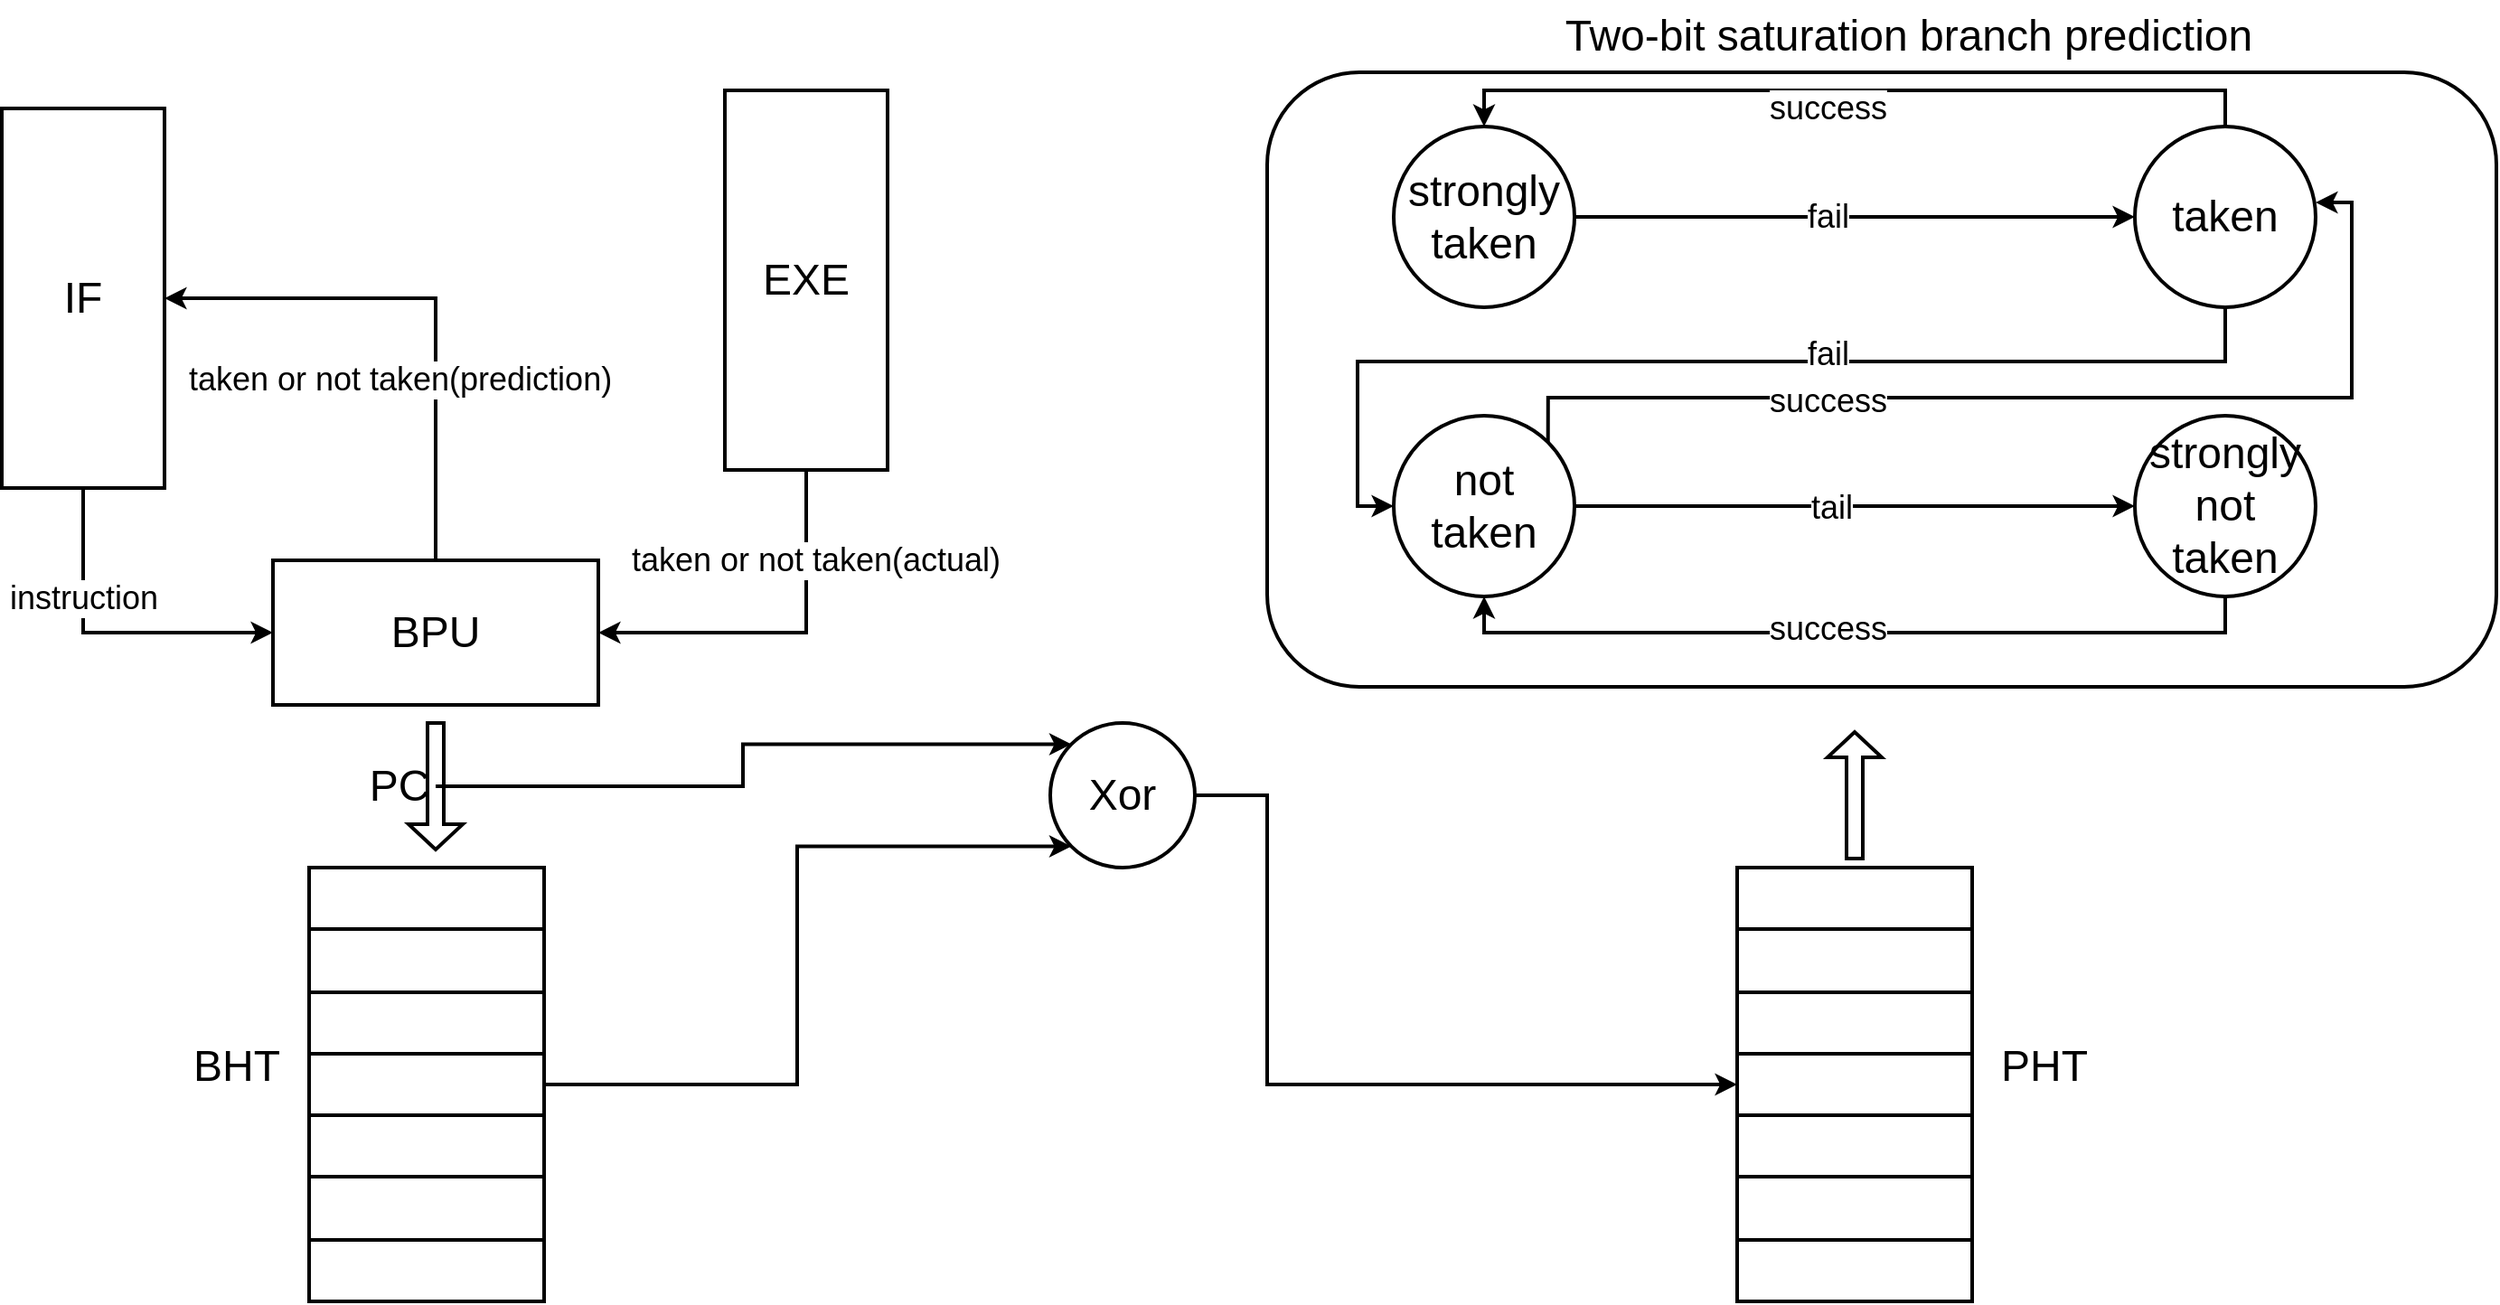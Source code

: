 <mxfile version="14.7.4" type="github">
  <diagram id="F5-WQgn5BVGKgtazZR-A" name="Page-1">
    <mxGraphModel dx="2062" dy="1160" grid="1" gridSize="10" guides="1" tooltips="1" connect="1" arrows="1" fold="1" page="1" pageScale="1" pageWidth="3300" pageHeight="4681" math="0" shadow="0">
      <root>
        <mxCell id="0" />
        <mxCell id="1" parent="0" />
        <mxCell id="I8pQOPDDGLEfTryZQ-16-34" style="edgeStyle=orthogonalEdgeStyle;rounded=0;orthogonalLoop=1;jettySize=auto;html=1;exitX=0.5;exitY=1;exitDx=0;exitDy=0;entryX=0;entryY=0.5;entryDx=0;entryDy=0;strokeWidth=2;" edge="1" parent="1" source="I8pQOPDDGLEfTryZQ-16-1" target="I8pQOPDDGLEfTryZQ-16-3">
          <mxGeometry relative="1" as="geometry" />
        </mxCell>
        <mxCell id="I8pQOPDDGLEfTryZQ-16-39" value="&lt;font style=&quot;font-size: 18px&quot;&gt;instruction&lt;/font&gt;" style="edgeLabel;html=1;align=center;verticalAlign=middle;resizable=0;points=[];" vertex="1" connectable="0" parent="I8pQOPDDGLEfTryZQ-16-34">
          <mxGeometry x="-0.185" relative="1" as="geometry">
            <mxPoint y="-15" as="offset" />
          </mxGeometry>
        </mxCell>
        <mxCell id="I8pQOPDDGLEfTryZQ-16-1" value="&lt;font style=&quot;font-size: 24px&quot;&gt;IF&lt;/font&gt;" style="rounded=0;whiteSpace=wrap;html=1;strokeWidth=2;" vertex="1" parent="1">
          <mxGeometry x="390" y="390" width="90" height="210" as="geometry" />
        </mxCell>
        <mxCell id="I8pQOPDDGLEfTryZQ-16-36" style="edgeStyle=orthogonalEdgeStyle;rounded=0;orthogonalLoop=1;jettySize=auto;html=1;exitX=0.5;exitY=1;exitDx=0;exitDy=0;entryX=1;entryY=0.5;entryDx=0;entryDy=0;strokeWidth=2;" edge="1" parent="1" source="I8pQOPDDGLEfTryZQ-16-2" target="I8pQOPDDGLEfTryZQ-16-3">
          <mxGeometry relative="1" as="geometry" />
        </mxCell>
        <mxCell id="I8pQOPDDGLEfTryZQ-16-41" value="&lt;font style=&quot;font-size: 18px&quot;&gt;taken or not taken(actual)&lt;/font&gt;" style="edgeLabel;html=1;align=center;verticalAlign=middle;resizable=0;points=[];" vertex="1" connectable="0" parent="I8pQOPDDGLEfTryZQ-16-36">
          <mxGeometry x="-0.444" y="-4" relative="1" as="geometry">
            <mxPoint x="9" y="-7" as="offset" />
          </mxGeometry>
        </mxCell>
        <mxCell id="I8pQOPDDGLEfTryZQ-16-2" value="&lt;font style=&quot;font-size: 24px&quot;&gt;EXE&lt;/font&gt;" style="rounded=0;whiteSpace=wrap;html=1;strokeWidth=2;" vertex="1" parent="1">
          <mxGeometry x="790" y="380" width="90" height="210" as="geometry" />
        </mxCell>
        <mxCell id="I8pQOPDDGLEfTryZQ-16-35" style="edgeStyle=orthogonalEdgeStyle;rounded=0;orthogonalLoop=1;jettySize=auto;html=1;exitX=0.5;exitY=0;exitDx=0;exitDy=0;entryX=1;entryY=0.5;entryDx=0;entryDy=0;strokeWidth=2;" edge="1" parent="1" source="I8pQOPDDGLEfTryZQ-16-3" target="I8pQOPDDGLEfTryZQ-16-1">
          <mxGeometry relative="1" as="geometry" />
        </mxCell>
        <mxCell id="I8pQOPDDGLEfTryZQ-16-40" value="&lt;font style=&quot;font-size: 18px&quot;&gt;taken or not taken(prediction)&lt;/font&gt;" style="edgeLabel;html=1;align=center;verticalAlign=middle;resizable=0;points=[];" vertex="1" connectable="0" parent="I8pQOPDDGLEfTryZQ-16-35">
          <mxGeometry x="-0.233" y="-2" relative="1" as="geometry">
            <mxPoint x="-22" y="13" as="offset" />
          </mxGeometry>
        </mxCell>
        <mxCell id="I8pQOPDDGLEfTryZQ-16-3" value="&lt;font style=&quot;font-size: 24px&quot;&gt;BPU&lt;/font&gt;" style="rounded=0;whiteSpace=wrap;html=1;strokeWidth=2;" vertex="1" parent="1">
          <mxGeometry x="540" y="640" width="180" height="80" as="geometry" />
        </mxCell>
        <mxCell id="I8pQOPDDGLEfTryZQ-16-86" style="edgeStyle=orthogonalEdgeStyle;rounded=0;orthogonalLoop=1;jettySize=auto;html=1;entryX=0;entryY=1;entryDx=0;entryDy=0;strokeWidth=2;" edge="1" parent="1" source="I8pQOPDDGLEfTryZQ-16-17" target="I8pQOPDDGLEfTryZQ-16-32">
          <mxGeometry relative="1" as="geometry" />
        </mxCell>
        <mxCell id="I8pQOPDDGLEfTryZQ-16-17" value="" style="shape=table;html=1;whiteSpace=wrap;startSize=0;container=1;collapsible=0;childLayout=tableLayout;strokeWidth=2;" vertex="1" parent="1">
          <mxGeometry x="560" y="810" width="130" height="240" as="geometry" />
        </mxCell>
        <mxCell id="I8pQOPDDGLEfTryZQ-16-18" value="" style="shape=partialRectangle;html=1;whiteSpace=wrap;collapsible=0;dropTarget=0;pointerEvents=0;fillColor=none;top=0;left=0;bottom=0;right=0;points=[[0,0.5],[1,0.5]];portConstraint=eastwest;" vertex="1" parent="I8pQOPDDGLEfTryZQ-16-17">
          <mxGeometry width="130" height="34" as="geometry" />
        </mxCell>
        <mxCell id="I8pQOPDDGLEfTryZQ-16-19" value="" style="shape=partialRectangle;html=1;whiteSpace=wrap;connectable=0;overflow=hidden;fillColor=none;top=0;left=0;bottom=0;right=0;" vertex="1" parent="I8pQOPDDGLEfTryZQ-16-18">
          <mxGeometry width="130" height="34" as="geometry" />
        </mxCell>
        <mxCell id="I8pQOPDDGLEfTryZQ-16-20" value="" style="shape=partialRectangle;html=1;whiteSpace=wrap;collapsible=0;dropTarget=0;pointerEvents=0;fillColor=none;top=0;left=0;bottom=0;right=0;points=[[0,0.5],[1,0.5]];portConstraint=eastwest;" vertex="1" parent="I8pQOPDDGLEfTryZQ-16-17">
          <mxGeometry y="34" width="130" height="35" as="geometry" />
        </mxCell>
        <mxCell id="I8pQOPDDGLEfTryZQ-16-21" value="" style="shape=partialRectangle;html=1;whiteSpace=wrap;connectable=0;overflow=hidden;fillColor=none;top=0;left=0;bottom=0;right=0;" vertex="1" parent="I8pQOPDDGLEfTryZQ-16-20">
          <mxGeometry width="130" height="35" as="geometry" />
        </mxCell>
        <mxCell id="I8pQOPDDGLEfTryZQ-16-30" style="shape=partialRectangle;html=1;whiteSpace=wrap;collapsible=0;dropTarget=0;pointerEvents=0;fillColor=none;top=0;left=0;bottom=0;right=0;points=[[0,0.5],[1,0.5]];portConstraint=eastwest;" vertex="1" parent="I8pQOPDDGLEfTryZQ-16-17">
          <mxGeometry y="69" width="130" height="34" as="geometry" />
        </mxCell>
        <mxCell id="I8pQOPDDGLEfTryZQ-16-31" style="shape=partialRectangle;html=1;whiteSpace=wrap;connectable=0;overflow=hidden;fillColor=none;top=0;left=0;bottom=0;right=0;" vertex="1" parent="I8pQOPDDGLEfTryZQ-16-30">
          <mxGeometry width="130" height="34" as="geometry" />
        </mxCell>
        <mxCell id="I8pQOPDDGLEfTryZQ-16-22" value="" style="shape=partialRectangle;html=1;whiteSpace=wrap;collapsible=0;dropTarget=0;pointerEvents=0;fillColor=none;top=0;left=0;bottom=0;right=0;points=[[0,0.5],[1,0.5]];portConstraint=eastwest;" vertex="1" parent="I8pQOPDDGLEfTryZQ-16-17">
          <mxGeometry y="103" width="130" height="34" as="geometry" />
        </mxCell>
        <mxCell id="I8pQOPDDGLEfTryZQ-16-23" value="" style="shape=partialRectangle;html=1;whiteSpace=wrap;connectable=0;overflow=hidden;fillColor=none;top=0;left=0;bottom=0;right=0;" vertex="1" parent="I8pQOPDDGLEfTryZQ-16-22">
          <mxGeometry width="130" height="34" as="geometry" />
        </mxCell>
        <mxCell id="I8pQOPDDGLEfTryZQ-16-24" value="" style="shape=partialRectangle;html=1;whiteSpace=wrap;collapsible=0;dropTarget=0;pointerEvents=0;fillColor=none;top=0;left=0;bottom=0;right=0;points=[[0,0.5],[1,0.5]];portConstraint=eastwest;" vertex="1" parent="I8pQOPDDGLEfTryZQ-16-17">
          <mxGeometry y="137" width="130" height="34" as="geometry" />
        </mxCell>
        <mxCell id="I8pQOPDDGLEfTryZQ-16-25" value="" style="shape=partialRectangle;html=1;whiteSpace=wrap;connectable=0;overflow=hidden;fillColor=none;top=0;left=0;bottom=0;right=0;" vertex="1" parent="I8pQOPDDGLEfTryZQ-16-24">
          <mxGeometry width="130" height="34" as="geometry" />
        </mxCell>
        <mxCell id="I8pQOPDDGLEfTryZQ-16-26" value="" style="shape=partialRectangle;html=1;whiteSpace=wrap;collapsible=0;dropTarget=0;pointerEvents=0;fillColor=none;top=0;left=0;bottom=0;right=0;points=[[0,0.5],[1,0.5]];portConstraint=eastwest;" vertex="1" parent="I8pQOPDDGLEfTryZQ-16-17">
          <mxGeometry y="171" width="130" height="35" as="geometry" />
        </mxCell>
        <mxCell id="I8pQOPDDGLEfTryZQ-16-27" value="" style="shape=partialRectangle;html=1;whiteSpace=wrap;connectable=0;overflow=hidden;fillColor=none;top=0;left=0;bottom=0;right=0;" vertex="1" parent="I8pQOPDDGLEfTryZQ-16-26">
          <mxGeometry width="130" height="35" as="geometry" />
        </mxCell>
        <mxCell id="I8pQOPDDGLEfTryZQ-16-28" value="" style="shape=partialRectangle;html=1;whiteSpace=wrap;collapsible=0;dropTarget=0;pointerEvents=0;fillColor=none;top=0;left=0;bottom=0;right=0;points=[[0,0.5],[1,0.5]];portConstraint=eastwest;" vertex="1" parent="I8pQOPDDGLEfTryZQ-16-17">
          <mxGeometry y="206" width="130" height="34" as="geometry" />
        </mxCell>
        <mxCell id="I8pQOPDDGLEfTryZQ-16-29" value="" style="shape=partialRectangle;html=1;whiteSpace=wrap;connectable=0;overflow=hidden;fillColor=none;top=0;left=0;bottom=0;right=0;" vertex="1" parent="I8pQOPDDGLEfTryZQ-16-28">
          <mxGeometry width="130" height="34" as="geometry" />
        </mxCell>
        <mxCell id="I8pQOPDDGLEfTryZQ-16-87" style="edgeStyle=orthogonalEdgeStyle;rounded=0;orthogonalLoop=1;jettySize=auto;html=1;entryX=0;entryY=0.5;entryDx=0;entryDy=0;strokeWidth=2;" edge="1" parent="1" source="I8pQOPDDGLEfTryZQ-16-32" target="I8pQOPDDGLEfTryZQ-16-52">
          <mxGeometry relative="1" as="geometry">
            <Array as="points">
              <mxPoint x="1090" y="770" />
              <mxPoint x="1090" y="930" />
            </Array>
          </mxGeometry>
        </mxCell>
        <mxCell id="I8pQOPDDGLEfTryZQ-16-32" value="&lt;font style=&quot;font-size: 24px&quot;&gt;Xor&lt;/font&gt;" style="ellipse;whiteSpace=wrap;html=1;aspect=fixed;strokeWidth=2;" vertex="1" parent="1">
          <mxGeometry x="970" y="730" width="80" height="80" as="geometry" />
        </mxCell>
        <mxCell id="I8pQOPDDGLEfTryZQ-16-33" value="&lt;font style=&quot;font-size: 24px&quot;&gt;BHT&lt;/font&gt;" style="text;html=1;strokeColor=none;fillColor=none;align=center;verticalAlign=middle;whiteSpace=wrap;rounded=0;" vertex="1" parent="1">
          <mxGeometry x="500" y="910" width="40" height="20" as="geometry" />
        </mxCell>
        <mxCell id="I8pQOPDDGLEfTryZQ-16-43" value="" style="shape=singleArrow;direction=south;whiteSpace=wrap;html=1;strokeWidth=2;" vertex="1" parent="1">
          <mxGeometry x="615" y="730" width="30" height="70" as="geometry" />
        </mxCell>
        <mxCell id="I8pQOPDDGLEfTryZQ-16-85" style="edgeStyle=orthogonalEdgeStyle;rounded=0;orthogonalLoop=1;jettySize=auto;html=1;entryX=0;entryY=0;entryDx=0;entryDy=0;strokeWidth=2;" edge="1" parent="1" source="I8pQOPDDGLEfTryZQ-16-44" target="I8pQOPDDGLEfTryZQ-16-32">
          <mxGeometry relative="1" as="geometry" />
        </mxCell>
        <mxCell id="I8pQOPDDGLEfTryZQ-16-44" value="&lt;font style=&quot;font-size: 24px&quot;&gt;PC&lt;/font&gt;" style="text;html=1;strokeColor=none;fillColor=none;align=center;verticalAlign=middle;whiteSpace=wrap;rounded=0;" vertex="1" parent="1">
          <mxGeometry x="590" y="755" width="40" height="20" as="geometry" />
        </mxCell>
        <mxCell id="I8pQOPDDGLEfTryZQ-16-45" value="" style="shape=table;html=1;whiteSpace=wrap;startSize=0;container=1;collapsible=0;childLayout=tableLayout;strokeWidth=2;" vertex="1" parent="1">
          <mxGeometry x="1350" y="810" width="130" height="240" as="geometry" />
        </mxCell>
        <mxCell id="I8pQOPDDGLEfTryZQ-16-46" value="" style="shape=partialRectangle;html=1;whiteSpace=wrap;collapsible=0;dropTarget=0;pointerEvents=0;fillColor=none;top=0;left=0;bottom=0;right=0;points=[[0,0.5],[1,0.5]];portConstraint=eastwest;" vertex="1" parent="I8pQOPDDGLEfTryZQ-16-45">
          <mxGeometry width="130" height="34" as="geometry" />
        </mxCell>
        <mxCell id="I8pQOPDDGLEfTryZQ-16-47" value="" style="shape=partialRectangle;html=1;whiteSpace=wrap;connectable=0;overflow=hidden;fillColor=none;top=0;left=0;bottom=0;right=0;" vertex="1" parent="I8pQOPDDGLEfTryZQ-16-46">
          <mxGeometry width="130" height="34" as="geometry" />
        </mxCell>
        <mxCell id="I8pQOPDDGLEfTryZQ-16-48" value="" style="shape=partialRectangle;html=1;whiteSpace=wrap;collapsible=0;dropTarget=0;pointerEvents=0;fillColor=none;top=0;left=0;bottom=0;right=0;points=[[0,0.5],[1,0.5]];portConstraint=eastwest;" vertex="1" parent="I8pQOPDDGLEfTryZQ-16-45">
          <mxGeometry y="34" width="130" height="35" as="geometry" />
        </mxCell>
        <mxCell id="I8pQOPDDGLEfTryZQ-16-49" value="" style="shape=partialRectangle;html=1;whiteSpace=wrap;connectable=0;overflow=hidden;fillColor=none;top=0;left=0;bottom=0;right=0;" vertex="1" parent="I8pQOPDDGLEfTryZQ-16-48">
          <mxGeometry width="130" height="35" as="geometry" />
        </mxCell>
        <mxCell id="I8pQOPDDGLEfTryZQ-16-50" style="shape=partialRectangle;html=1;whiteSpace=wrap;collapsible=0;dropTarget=0;pointerEvents=0;fillColor=none;top=0;left=0;bottom=0;right=0;points=[[0,0.5],[1,0.5]];portConstraint=eastwest;" vertex="1" parent="I8pQOPDDGLEfTryZQ-16-45">
          <mxGeometry y="69" width="130" height="34" as="geometry" />
        </mxCell>
        <mxCell id="I8pQOPDDGLEfTryZQ-16-51" style="shape=partialRectangle;html=1;whiteSpace=wrap;connectable=0;overflow=hidden;fillColor=none;top=0;left=0;bottom=0;right=0;" vertex="1" parent="I8pQOPDDGLEfTryZQ-16-50">
          <mxGeometry width="130" height="34" as="geometry" />
        </mxCell>
        <mxCell id="I8pQOPDDGLEfTryZQ-16-52" value="" style="shape=partialRectangle;html=1;whiteSpace=wrap;collapsible=0;dropTarget=0;pointerEvents=0;fillColor=none;top=0;left=0;bottom=0;right=0;points=[[0,0.5],[1,0.5]];portConstraint=eastwest;" vertex="1" parent="I8pQOPDDGLEfTryZQ-16-45">
          <mxGeometry y="103" width="130" height="34" as="geometry" />
        </mxCell>
        <mxCell id="I8pQOPDDGLEfTryZQ-16-53" value="" style="shape=partialRectangle;html=1;whiteSpace=wrap;connectable=0;overflow=hidden;fillColor=none;top=0;left=0;bottom=0;right=0;" vertex="1" parent="I8pQOPDDGLEfTryZQ-16-52">
          <mxGeometry width="130" height="34" as="geometry" />
        </mxCell>
        <mxCell id="I8pQOPDDGLEfTryZQ-16-54" value="" style="shape=partialRectangle;html=1;whiteSpace=wrap;collapsible=0;dropTarget=0;pointerEvents=0;fillColor=none;top=0;left=0;bottom=0;right=0;points=[[0,0.5],[1,0.5]];portConstraint=eastwest;" vertex="1" parent="I8pQOPDDGLEfTryZQ-16-45">
          <mxGeometry y="137" width="130" height="34" as="geometry" />
        </mxCell>
        <mxCell id="I8pQOPDDGLEfTryZQ-16-55" value="" style="shape=partialRectangle;html=1;whiteSpace=wrap;connectable=0;overflow=hidden;fillColor=none;top=0;left=0;bottom=0;right=0;" vertex="1" parent="I8pQOPDDGLEfTryZQ-16-54">
          <mxGeometry width="130" height="34" as="geometry" />
        </mxCell>
        <mxCell id="I8pQOPDDGLEfTryZQ-16-56" value="" style="shape=partialRectangle;html=1;whiteSpace=wrap;collapsible=0;dropTarget=0;pointerEvents=0;fillColor=none;top=0;left=0;bottom=0;right=0;points=[[0,0.5],[1,0.5]];portConstraint=eastwest;" vertex="1" parent="I8pQOPDDGLEfTryZQ-16-45">
          <mxGeometry y="171" width="130" height="35" as="geometry" />
        </mxCell>
        <mxCell id="I8pQOPDDGLEfTryZQ-16-57" value="" style="shape=partialRectangle;html=1;whiteSpace=wrap;connectable=0;overflow=hidden;fillColor=none;top=0;left=0;bottom=0;right=0;" vertex="1" parent="I8pQOPDDGLEfTryZQ-16-56">
          <mxGeometry width="130" height="35" as="geometry" />
        </mxCell>
        <mxCell id="I8pQOPDDGLEfTryZQ-16-58" value="" style="shape=partialRectangle;html=1;whiteSpace=wrap;collapsible=0;dropTarget=0;pointerEvents=0;fillColor=none;top=0;left=0;bottom=0;right=0;points=[[0,0.5],[1,0.5]];portConstraint=eastwest;" vertex="1" parent="I8pQOPDDGLEfTryZQ-16-45">
          <mxGeometry y="206" width="130" height="34" as="geometry" />
        </mxCell>
        <mxCell id="I8pQOPDDGLEfTryZQ-16-59" value="" style="shape=partialRectangle;html=1;whiteSpace=wrap;connectable=0;overflow=hidden;fillColor=none;top=0;left=0;bottom=0;right=0;" vertex="1" parent="I8pQOPDDGLEfTryZQ-16-58">
          <mxGeometry width="130" height="34" as="geometry" />
        </mxCell>
        <mxCell id="I8pQOPDDGLEfTryZQ-16-60" value="&lt;font style=&quot;font-size: 24px&quot;&gt;PHT&lt;/font&gt;" style="text;html=1;strokeColor=none;fillColor=none;align=center;verticalAlign=middle;whiteSpace=wrap;rounded=0;" vertex="1" parent="1">
          <mxGeometry x="1500" y="910" width="40" height="20" as="geometry" />
        </mxCell>
        <mxCell id="I8pQOPDDGLEfTryZQ-16-61" value="" style="shape=singleArrow;direction=south;whiteSpace=wrap;html=1;rotation=-180;strokeWidth=2;" vertex="1" parent="1">
          <mxGeometry x="1400" y="735" width="30" height="70" as="geometry" />
        </mxCell>
        <mxCell id="I8pQOPDDGLEfTryZQ-16-63" value="" style="rounded=1;whiteSpace=wrap;html=1;strokeWidth=2;" vertex="1" parent="1">
          <mxGeometry x="1090" y="370" width="680" height="340" as="geometry" />
        </mxCell>
        <mxCell id="I8pQOPDDGLEfTryZQ-16-64" value="&lt;font style=&quot;font-size: 24px&quot;&gt;Two-bit saturation branch prediction&lt;/font&gt;" style="text;html=1;strokeColor=none;fillColor=none;align=center;verticalAlign=middle;whiteSpace=wrap;rounded=0;" vertex="1" parent="1">
          <mxGeometry x="1250" y="330" width="390" height="40" as="geometry" />
        </mxCell>
        <mxCell id="I8pQOPDDGLEfTryZQ-16-71" style="edgeStyle=orthogonalEdgeStyle;rounded=0;orthogonalLoop=1;jettySize=auto;html=1;exitX=1;exitY=0.5;exitDx=0;exitDy=0;strokeWidth=2;" edge="1" parent="1" source="I8pQOPDDGLEfTryZQ-16-65" target="I8pQOPDDGLEfTryZQ-16-67">
          <mxGeometry relative="1" as="geometry" />
        </mxCell>
        <mxCell id="I8pQOPDDGLEfTryZQ-16-80" value="&lt;font style=&quot;font-size: 18px&quot;&gt;fail&lt;/font&gt;" style="edgeLabel;html=1;align=center;verticalAlign=middle;resizable=0;points=[];" vertex="1" connectable="0" parent="I8pQOPDDGLEfTryZQ-16-71">
          <mxGeometry x="-0.065" y="2" relative="1" as="geometry">
            <mxPoint x="-5" y="2" as="offset" />
          </mxGeometry>
        </mxCell>
        <mxCell id="I8pQOPDDGLEfTryZQ-16-65" value="&lt;font style=&quot;font-size: 24px&quot;&gt;strongly&lt;br&gt;taken&lt;/font&gt;" style="ellipse;whiteSpace=wrap;html=1;aspect=fixed;strokeWidth=2;" vertex="1" parent="1">
          <mxGeometry x="1160" y="400" width="100" height="100" as="geometry" />
        </mxCell>
        <mxCell id="I8pQOPDDGLEfTryZQ-16-70" style="edgeStyle=orthogonalEdgeStyle;rounded=0;orthogonalLoop=1;jettySize=auto;html=1;exitX=0.5;exitY=0;exitDx=0;exitDy=0;entryX=0.5;entryY=0;entryDx=0;entryDy=0;strokeWidth=2;" edge="1" parent="1" source="I8pQOPDDGLEfTryZQ-16-67" target="I8pQOPDDGLEfTryZQ-16-65">
          <mxGeometry relative="1" as="geometry" />
        </mxCell>
        <mxCell id="I8pQOPDDGLEfTryZQ-16-79" value="&lt;font style=&quot;font-size: 18px&quot;&gt;success&lt;/font&gt;" style="edgeLabel;html=1;align=center;verticalAlign=middle;resizable=0;points=[];" vertex="1" connectable="0" parent="I8pQOPDDGLEfTryZQ-16-70">
          <mxGeometry x="0.062" y="1" relative="1" as="geometry">
            <mxPoint x="-1" y="9" as="offset" />
          </mxGeometry>
        </mxCell>
        <mxCell id="I8pQOPDDGLEfTryZQ-16-76" style="edgeStyle=orthogonalEdgeStyle;rounded=0;orthogonalLoop=1;jettySize=auto;html=1;exitX=0.5;exitY=1;exitDx=0;exitDy=0;entryX=0;entryY=0.5;entryDx=0;entryDy=0;strokeWidth=2;" edge="1" parent="1" source="I8pQOPDDGLEfTryZQ-16-67" target="I8pQOPDDGLEfTryZQ-16-68">
          <mxGeometry relative="1" as="geometry" />
        </mxCell>
        <mxCell id="I8pQOPDDGLEfTryZQ-16-81" value="&lt;font style=&quot;font-size: 18px&quot;&gt;fail&lt;/font&gt;" style="edgeLabel;html=1;align=center;verticalAlign=middle;resizable=0;points=[];" vertex="1" connectable="0" parent="I8pQOPDDGLEfTryZQ-16-76">
          <mxGeometry x="0.131" y="-4" relative="1" as="geometry">
            <mxPoint x="95" as="offset" />
          </mxGeometry>
        </mxCell>
        <mxCell id="I8pQOPDDGLEfTryZQ-16-67" value="&lt;span style=&quot;font-size: 24px&quot;&gt;taken&lt;/span&gt;" style="ellipse;whiteSpace=wrap;html=1;aspect=fixed;strokeWidth=2;" vertex="1" parent="1">
          <mxGeometry x="1570" y="400" width="100" height="100" as="geometry" />
        </mxCell>
        <mxCell id="I8pQOPDDGLEfTryZQ-16-74" style="edgeStyle=orthogonalEdgeStyle;rounded=0;orthogonalLoop=1;jettySize=auto;html=1;exitX=1;exitY=0.5;exitDx=0;exitDy=0;strokeWidth=2;" edge="1" parent="1" source="I8pQOPDDGLEfTryZQ-16-68" target="I8pQOPDDGLEfTryZQ-16-69">
          <mxGeometry relative="1" as="geometry" />
        </mxCell>
        <mxCell id="I8pQOPDDGLEfTryZQ-16-83" value="&lt;font style=&quot;font-size: 18px&quot;&gt;tail&lt;/font&gt;" style="edgeLabel;html=1;align=center;verticalAlign=middle;resizable=0;points=[];" vertex="1" connectable="0" parent="I8pQOPDDGLEfTryZQ-16-74">
          <mxGeometry x="-0.084" y="-1" relative="1" as="geometry">
            <mxPoint as="offset" />
          </mxGeometry>
        </mxCell>
        <mxCell id="I8pQOPDDGLEfTryZQ-16-78" style="edgeStyle=orthogonalEdgeStyle;rounded=0;orthogonalLoop=1;jettySize=auto;html=1;exitX=1;exitY=0;exitDx=0;exitDy=0;entryX=1;entryY=0.42;entryDx=0;entryDy=0;entryPerimeter=0;strokeWidth=2;" edge="1" parent="1" source="I8pQOPDDGLEfTryZQ-16-68" target="I8pQOPDDGLEfTryZQ-16-67">
          <mxGeometry relative="1" as="geometry">
            <Array as="points">
              <mxPoint x="1245" y="550" />
              <mxPoint x="1690" y="550" />
              <mxPoint x="1690" y="442" />
            </Array>
          </mxGeometry>
        </mxCell>
        <mxCell id="I8pQOPDDGLEfTryZQ-16-82" value="&lt;font style=&quot;font-size: 18px&quot;&gt;success&lt;/font&gt;" style="edgeLabel;html=1;align=center;verticalAlign=middle;resizable=0;points=[];" vertex="1" connectable="0" parent="I8pQOPDDGLEfTryZQ-16-78">
          <mxGeometry x="-0.43" y="-2" relative="1" as="geometry">
            <mxPoint x="9" as="offset" />
          </mxGeometry>
        </mxCell>
        <mxCell id="I8pQOPDDGLEfTryZQ-16-68" value="&lt;span style=&quot;font-size: 24px&quot;&gt;not taken&lt;/span&gt;" style="ellipse;whiteSpace=wrap;html=1;aspect=fixed;strokeWidth=2;" vertex="1" parent="1">
          <mxGeometry x="1160" y="560" width="100" height="100" as="geometry" />
        </mxCell>
        <mxCell id="I8pQOPDDGLEfTryZQ-16-75" style="edgeStyle=orthogonalEdgeStyle;rounded=0;orthogonalLoop=1;jettySize=auto;html=1;exitX=0.5;exitY=1;exitDx=0;exitDy=0;entryX=0.5;entryY=1;entryDx=0;entryDy=0;strokeWidth=2;" edge="1" parent="1" source="I8pQOPDDGLEfTryZQ-16-69" target="I8pQOPDDGLEfTryZQ-16-68">
          <mxGeometry relative="1" as="geometry" />
        </mxCell>
        <mxCell id="I8pQOPDDGLEfTryZQ-16-84" value="&lt;font style=&quot;font-size: 18px&quot;&gt;success&lt;/font&gt;" style="edgeLabel;html=1;align=center;verticalAlign=middle;resizable=0;points=[];" vertex="1" connectable="0" parent="I8pQOPDDGLEfTryZQ-16-75">
          <mxGeometry x="0.067" y="-2" relative="1" as="geometry">
            <mxPoint as="offset" />
          </mxGeometry>
        </mxCell>
        <mxCell id="I8pQOPDDGLEfTryZQ-16-69" value="&lt;font style=&quot;font-size: 24px&quot;&gt;strongly&lt;br&gt;not&lt;br&gt;taken&lt;/font&gt;" style="ellipse;whiteSpace=wrap;html=1;aspect=fixed;strokeWidth=2;" vertex="1" parent="1">
          <mxGeometry x="1570" y="560" width="100" height="100" as="geometry" />
        </mxCell>
      </root>
    </mxGraphModel>
  </diagram>
</mxfile>
